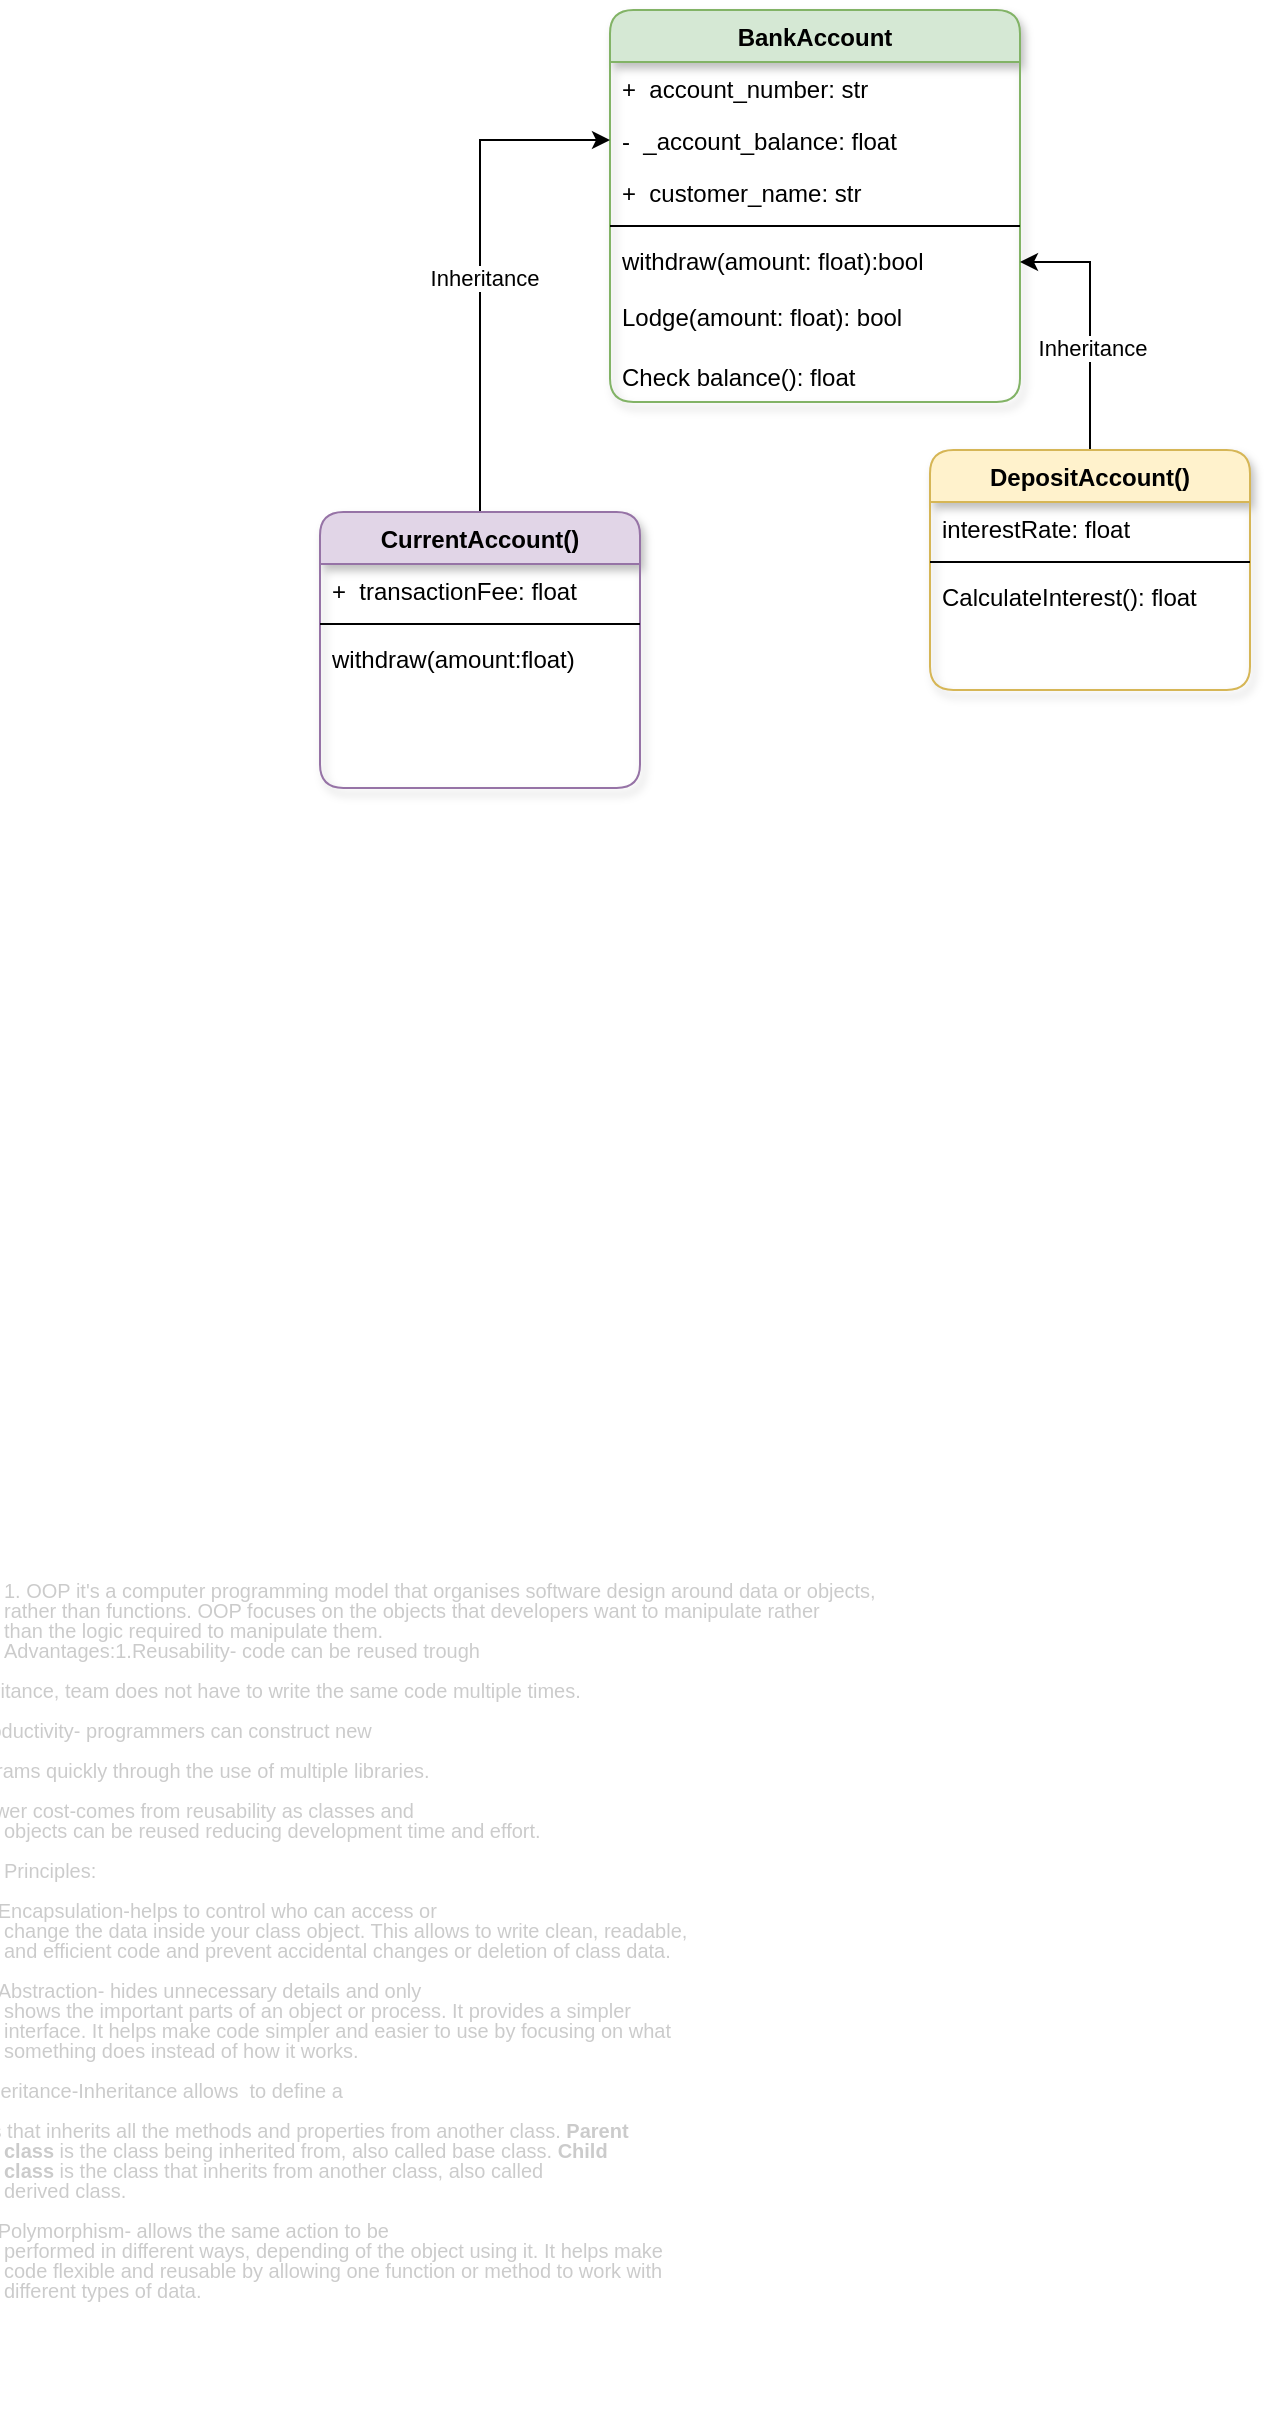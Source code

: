<mxfile version="26.1.0">
  <diagram id="C5RBs43oDa-KdzZeNtuy" name="Page-1">
    <mxGraphModel dx="819" dy="441" grid="1" gridSize="10" guides="1" tooltips="1" connect="1" arrows="1" fold="1" page="1" pageScale="1" pageWidth="827" pageHeight="1169" background="#ffffff" math="0" shadow="0">
      <root>
        <mxCell id="WIyWlLk6GJQsqaUBKTNV-0" />
        <mxCell id="WIyWlLk6GJQsqaUBKTNV-1" parent="WIyWlLk6GJQsqaUBKTNV-0" />
        <mxCell id="zkfFHV4jXpPFQw0GAbJ--0" value="BankAccount" style="swimlane;fontStyle=1;align=center;verticalAlign=top;childLayout=stackLayout;horizontal=1;startSize=26;horizontalStack=0;resizeParent=1;resizeLast=0;collapsible=1;marginBottom=0;rounded=1;shadow=1;strokeWidth=1;fillColor=#d5e8d4;strokeColor=#82b366;glass=0;" parent="WIyWlLk6GJQsqaUBKTNV-1" vertex="1">
          <mxGeometry x="355" y="110" width="205" height="196" as="geometry">
            <mxRectangle x="230" y="140" width="160" height="26" as="alternateBounds" />
          </mxGeometry>
        </mxCell>
        <mxCell id="zkfFHV4jXpPFQw0GAbJ--1" value="+  account_number: str" style="text;align=left;verticalAlign=top;spacingLeft=4;spacingRight=4;overflow=hidden;rotatable=0;points=[[0,0.5],[1,0.5]];portConstraint=eastwest;" parent="zkfFHV4jXpPFQw0GAbJ--0" vertex="1">
          <mxGeometry y="26" width="205" height="26" as="geometry" />
        </mxCell>
        <mxCell id="zkfFHV4jXpPFQw0GAbJ--2" value="-  _account_balance: float" style="text;align=left;verticalAlign=top;spacingLeft=4;spacingRight=4;overflow=hidden;rotatable=0;points=[[0,0.5],[1,0.5]];portConstraint=eastwest;rounded=0;shadow=0;html=0;" parent="zkfFHV4jXpPFQw0GAbJ--0" vertex="1">
          <mxGeometry y="52" width="205" height="26" as="geometry" />
        </mxCell>
        <mxCell id="ahej4tqR_gj_TZqfoU-P-8" value="+  customer_name: str" style="text;align=left;verticalAlign=top;spacingLeft=4;spacingRight=4;overflow=hidden;rotatable=0;points=[[0,0.5],[1,0.5]];portConstraint=eastwest;rounded=0;shadow=0;html=0;" parent="zkfFHV4jXpPFQw0GAbJ--0" vertex="1">
          <mxGeometry y="78" width="205" height="26" as="geometry" />
        </mxCell>
        <mxCell id="zkfFHV4jXpPFQw0GAbJ--4" value="" style="line;html=1;strokeWidth=1;align=left;verticalAlign=middle;spacingTop=-1;spacingLeft=3;spacingRight=3;rotatable=0;labelPosition=right;points=[];portConstraint=eastwest;" parent="zkfFHV4jXpPFQw0GAbJ--0" vertex="1">
          <mxGeometry y="104" width="205" height="8" as="geometry" />
        </mxCell>
        <mxCell id="ahej4tqR_gj_TZqfoU-P-4" value="withdraw(amount: float):bool" style="text;align=left;verticalAlign=top;spacingLeft=4;spacingRight=4;overflow=hidden;rotatable=0;points=[[0,0.5],[1,0.5]];portConstraint=eastwest;" parent="zkfFHV4jXpPFQw0GAbJ--0" vertex="1">
          <mxGeometry y="112" width="205" height="28" as="geometry" />
        </mxCell>
        <mxCell id="ahej4tqR_gj_TZqfoU-P-10" value="Lodge(amount: float): bool" style="text;align=left;verticalAlign=top;spacingLeft=4;spacingRight=4;overflow=hidden;rotatable=0;points=[[0,0.5],[1,0.5]];portConstraint=eastwest;" parent="zkfFHV4jXpPFQw0GAbJ--0" vertex="1">
          <mxGeometry y="140" width="205" height="30" as="geometry" />
        </mxCell>
        <mxCell id="ahej4tqR_gj_TZqfoU-P-2" value="Check balance(): float" style="text;align=left;verticalAlign=top;spacingLeft=4;spacingRight=4;overflow=hidden;rotatable=0;points=[[0,0.5],[1,0.5]];portConstraint=eastwest;" parent="zkfFHV4jXpPFQw0GAbJ--0" vertex="1">
          <mxGeometry y="170" width="205" height="26" as="geometry" />
        </mxCell>
        <mxCell id="vyFO-x141i09dufOCAoc-2" style="edgeStyle=orthogonalEdgeStyle;rounded=0;orthogonalLoop=1;jettySize=auto;html=1;" parent="WIyWlLk6GJQsqaUBKTNV-1" source="zkfFHV4jXpPFQw0GAbJ--6" target="zkfFHV4jXpPFQw0GAbJ--2" edge="1">
          <mxGeometry relative="1" as="geometry" />
        </mxCell>
        <mxCell id="vyFO-x141i09dufOCAoc-3" value="Inheritance" style="edgeLabel;html=1;align=center;verticalAlign=middle;resizable=0;points=[];" parent="vyFO-x141i09dufOCAoc-2" vertex="1" connectable="0">
          <mxGeometry x="-0.066" y="-2" relative="1" as="geometry">
            <mxPoint as="offset" />
          </mxGeometry>
        </mxCell>
        <mxCell id="zkfFHV4jXpPFQw0GAbJ--6" value="CurrentAccount()" style="swimlane;fontStyle=1;align=center;verticalAlign=top;childLayout=stackLayout;horizontal=1;startSize=26;horizontalStack=0;resizeParent=1;resizeLast=0;collapsible=1;marginBottom=0;rounded=1;shadow=1;strokeWidth=1;fillColor=#e1d5e7;strokeColor=#9673a6;" parent="WIyWlLk6GJQsqaUBKTNV-1" vertex="1">
          <mxGeometry x="210" y="361" width="160" height="138" as="geometry">
            <mxRectangle x="130" y="380" width="160" height="26" as="alternateBounds" />
          </mxGeometry>
        </mxCell>
        <mxCell id="zkfFHV4jXpPFQw0GAbJ--7" value="+  transactionFee: float" style="text;align=left;verticalAlign=top;spacingLeft=4;spacingRight=4;overflow=hidden;rotatable=0;points=[[0,0.5],[1,0.5]];portConstraint=eastwest;" parent="zkfFHV4jXpPFQw0GAbJ--6" vertex="1">
          <mxGeometry y="26" width="160" height="26" as="geometry" />
        </mxCell>
        <mxCell id="zkfFHV4jXpPFQw0GAbJ--9" value="" style="line;html=1;strokeWidth=1;align=left;verticalAlign=middle;spacingTop=-1;spacingLeft=3;spacingRight=3;rotatable=0;labelPosition=right;points=[];portConstraint=eastwest;" parent="zkfFHV4jXpPFQw0GAbJ--6" vertex="1">
          <mxGeometry y="52" width="160" height="8" as="geometry" />
        </mxCell>
        <mxCell id="zkfFHV4jXpPFQw0GAbJ--11" value="withdraw(amount:float)" style="text;align=left;verticalAlign=top;spacingLeft=4;spacingRight=4;overflow=hidden;rotatable=0;points=[[0,0.5],[1,0.5]];portConstraint=eastwest;" parent="zkfFHV4jXpPFQw0GAbJ--6" vertex="1">
          <mxGeometry y="60" width="160" height="26" as="geometry" />
        </mxCell>
        <mxCell id="vyFO-x141i09dufOCAoc-1" style="edgeStyle=orthogonalEdgeStyle;rounded=0;orthogonalLoop=1;jettySize=auto;html=1;" parent="WIyWlLk6GJQsqaUBKTNV-1" source="zkfFHV4jXpPFQw0GAbJ--17" target="ahej4tqR_gj_TZqfoU-P-4" edge="1">
          <mxGeometry relative="1" as="geometry" />
        </mxCell>
        <mxCell id="vyFO-x141i09dufOCAoc-4" value="Inheritance" style="edgeLabel;html=1;align=center;verticalAlign=middle;resizable=0;points=[];" parent="vyFO-x141i09dufOCAoc-1" vertex="1" connectable="0">
          <mxGeometry x="-0.209" y="-1" relative="1" as="geometry">
            <mxPoint as="offset" />
          </mxGeometry>
        </mxCell>
        <mxCell id="zkfFHV4jXpPFQw0GAbJ--17" value="DepositAccount()" style="swimlane;fontStyle=1;align=center;verticalAlign=top;childLayout=stackLayout;horizontal=1;startSize=26;horizontalStack=0;resizeParent=1;resizeLast=0;collapsible=1;marginBottom=0;rounded=1;shadow=1;strokeWidth=1;fillColor=#fff2cc;strokeColor=#d6b656;" parent="WIyWlLk6GJQsqaUBKTNV-1" vertex="1">
          <mxGeometry x="515" y="330" width="160" height="120" as="geometry">
            <mxRectangle x="550" y="140" width="160" height="26" as="alternateBounds" />
          </mxGeometry>
        </mxCell>
        <mxCell id="zkfFHV4jXpPFQw0GAbJ--18" value="interestRate: float" style="text;align=left;verticalAlign=top;spacingLeft=4;spacingRight=4;overflow=hidden;rotatable=0;points=[[0,0.5],[1,0.5]];portConstraint=eastwest;" parent="zkfFHV4jXpPFQw0GAbJ--17" vertex="1">
          <mxGeometry y="26" width="160" height="26" as="geometry" />
        </mxCell>
        <mxCell id="zkfFHV4jXpPFQw0GAbJ--23" value="" style="line;html=1;strokeWidth=1;align=left;verticalAlign=middle;spacingTop=-1;spacingLeft=3;spacingRight=3;rotatable=0;labelPosition=right;points=[];portConstraint=eastwest;" parent="zkfFHV4jXpPFQw0GAbJ--17" vertex="1">
          <mxGeometry y="52" width="160" height="8" as="geometry" />
        </mxCell>
        <mxCell id="ahej4tqR_gj_TZqfoU-P-5" value="CalculateInterest(): float" style="text;align=left;verticalAlign=top;spacingLeft=4;spacingRight=4;overflow=hidden;rotatable=0;points=[[0,0.5],[1,0.5]];portConstraint=eastwest;" parent="zkfFHV4jXpPFQw0GAbJ--17" vertex="1">
          <mxGeometry y="60" width="160" height="26" as="geometry" />
        </mxCell>
        <mxCell id="ZvxNJfQyt0pmhfVZHKPM-0" value="&lt;div style=&quot;line-height: 100%;&quot;&gt;1. OOP it&#39;s a computer programming model that organises software design around data or objects,&amp;nbsp;&lt;/div&gt;&lt;div style=&quot;line-height: 100%;&quot;&gt;rather than functions. OOP focuses on the objects that developers want to manipulate rather&amp;nbsp;&lt;/div&gt;&lt;div style=&quot;line-height: 100%;&quot;&gt;than the logic required to manipulate them.&lt;div&gt;&lt;span style=&quot;background-color: transparent; color: light-dark(rgb(0, 0, 0), rgb(255, 255, 255));&quot;&gt;Advantages:&lt;/span&gt;&lt;span style=&quot;background-color: transparent; color: light-dark(rgb(0, 0, 0), rgb(255, 255, 255)); text-indent: -18pt;&quot;&gt;1.&lt;/span&gt;&lt;span style=&quot;background-color: transparent; color: light-dark(rgb(0, 0, 0), rgb(255, 255, 255)); text-indent: -18pt;&quot;&gt;Reusability- code can be reused trough&lt;/span&gt;&lt;/div&gt;&lt;div&gt;&lt;p style=&quot;text-indent:-18.0pt;mso-list:l1 level1 lfo1&quot; class=&quot;MsoListParagraphCxSpFirst&quot;&gt;inheritance, team does not have to write the same code multiple times.&lt;/p&gt;&lt;p style=&quot;text-indent:-18.0pt;mso-list:l1 level1 lfo1&quot; class=&quot;MsoListParagraphCxSpFirst&quot;&gt;&lt;span style=&quot;text-indent: -18pt; background-color: transparent; color: light-dark(rgb(0, 0, 0), rgb(255, 255, 255));&quot;&gt;2.p&lt;/span&gt;&lt;span style=&quot;text-indent: -18pt; background-color: transparent; color: light-dark(rgb(0, 0, 0), rgb(255, 255, 255));&quot;&gt;roductivity- programmers can construct new&lt;/span&gt;&lt;/p&gt;&lt;p style=&quot;text-indent:-18.0pt;mso-list:l1 level1 lfo1&quot; class=&quot;MsoListParagraphCxSpMiddle&quot;&gt;programs quickly through the use of multiple libraries.&lt;/p&gt;&lt;p style=&quot;text-indent:-18.0pt;mso-list:l1 level1 lfo1&quot; class=&quot;MsoListParagraphCxSpLast&quot;&gt;3.Lower cost-comes from reusability as classes and&lt;br&gt;objects can be reused reducing development time and effort.&lt;/p&gt;&lt;p class=&quot;MsoNormal&quot;&gt;Principles:&lt;/p&gt;&lt;p style=&quot;text-indent:-18.0pt;mso-list:l0 level1 lfo2&quot; class=&quot;MsoListParagraphCxSpFirst&quot;&gt;1.&lt;span style=&quot;font-variant-numeric: normal; font-variant-east-asian: normal; font-variant-alternates: normal; font-size-adjust: none; font-kerning: auto; font-optical-sizing: auto; font-feature-settings: normal; font-variation-settings: normal; font-variant-position: normal; font-variant-emoji: normal; font-stretch: normal; font-family: &amp;quot;Times New Roman&amp;quot;; line-height: 100%;&quot;&gt;&amp;nbsp;&amp;nbsp;&amp;nbsp;&amp;nbsp;&amp;nbsp;&lt;/span&gt;Encapsulation-helps to control who can access or&lt;br&gt;change the data inside your class object. This allows to write clean, readable,&lt;br&gt;and efficient code and prevent accidental changes or deletion of class data.&lt;/p&gt;&lt;p style=&quot;text-indent:-18.0pt;mso-list:l0 level1 lfo2&quot; class=&quot;MsoListParagraphCxSpMiddle&quot;&gt;2.&lt;span style=&quot;font-variant-numeric: normal; font-variant-east-asian: normal; font-variant-alternates: normal; font-size-adjust: none; font-kerning: auto; font-optical-sizing: auto; font-feature-settings: normal; font-variation-settings: normal; font-variant-position: normal; font-variant-emoji: normal; font-stretch: normal; font-family: &amp;quot;Times New Roman&amp;quot;; line-height: 100%;&quot;&gt;&amp;nbsp;&amp;nbsp;&amp;nbsp;&amp;nbsp;&amp;nbsp;&lt;/span&gt;Abstraction- hides unnecessary details and only&lt;br&gt;shows the important parts of an object or process. It provides a simpler&lt;br&gt;interface. It helps make code simpler and easier to use by focusing on what&lt;br&gt;something does instead of how it works.&lt;/p&gt;&lt;p style=&quot;text-indent:-18.0pt;mso-list:l0 level1 lfo2&quot; class=&quot;MsoListParagraphCxSpMiddle&quot;&gt;&lt;span style=&quot;text-indent: -18pt; background-color: transparent; color: light-dark(rgb(0, 0, 0), rgb(255, 255, 255));&quot;&gt;3.&lt;/span&gt;&lt;span style=&quot;text-indent: -18pt; background-color: transparent; color: light-dark(rgb(0, 0, 0), rgb(255, 255, 255));&quot;&gt;Inheritance-&lt;/span&gt;&lt;span style=&quot;text-indent: -18pt; background-color: transparent; color: light-dark(rgb(0, 0, 0), rgb(255, 255, 255));&quot;&gt;Inheritance allows&amp;nbsp; to define a&lt;/span&gt;&lt;/p&gt;&lt;p style=&quot;text-indent:-18.0pt;mso-list:l0 level1 lfo2&quot; class=&quot;MsoListParagraphCxSpMiddle&quot;&gt;class that inherits all the methods and properties from another class. &lt;b&gt;Parent&lt;br&gt;class&lt;/b&gt;&amp;nbsp;is the class being inherited from, also called base class. &lt;b&gt;Child&lt;br&gt;class&lt;/b&gt;&amp;nbsp;is the class that inherits from another class, also called&lt;br&gt;derived class.&lt;/p&gt;&lt;p style=&quot;text-indent:-18.0pt;mso-list:l0 level1 lfo2&quot; class=&quot;MsoListParagraphCxSpLast&quot;&gt;4.&lt;span style=&quot;font-variant-numeric: normal; font-variant-east-asian: normal; font-variant-alternates: normal; font-size-adjust: none; font-kerning: auto; font-optical-sizing: auto; font-feature-settings: normal; font-variation-settings: normal; font-variant-position: normal; font-variant-emoji: normal; font-stretch: normal; font-family: &amp;quot;Times New Roman&amp;quot;; line-height: 100%;&quot;&gt;&amp;nbsp;&amp;nbsp;&amp;nbsp;&amp;nbsp;&amp;nbsp;&lt;/span&gt;Polymorphism- allows the same action to be&lt;br&gt;performed in different ways, depending of the object using it. It helps make&lt;br&gt;code flexible and reusable by allowing one function or method to work with&lt;br&gt;different types of data.&amp;nbsp;&lt;/p&gt;&lt;/div&gt;&lt;/div&gt;" style="text;html=1;align=left;verticalAlign=middle;whiteSpace=wrap;rounded=0;fontSize=10;textOpacity=20;" parent="WIyWlLk6GJQsqaUBKTNV-1" vertex="1">
          <mxGeometry x="50" y="850" width="530" height="460" as="geometry" />
        </mxCell>
      </root>
    </mxGraphModel>
  </diagram>
</mxfile>

